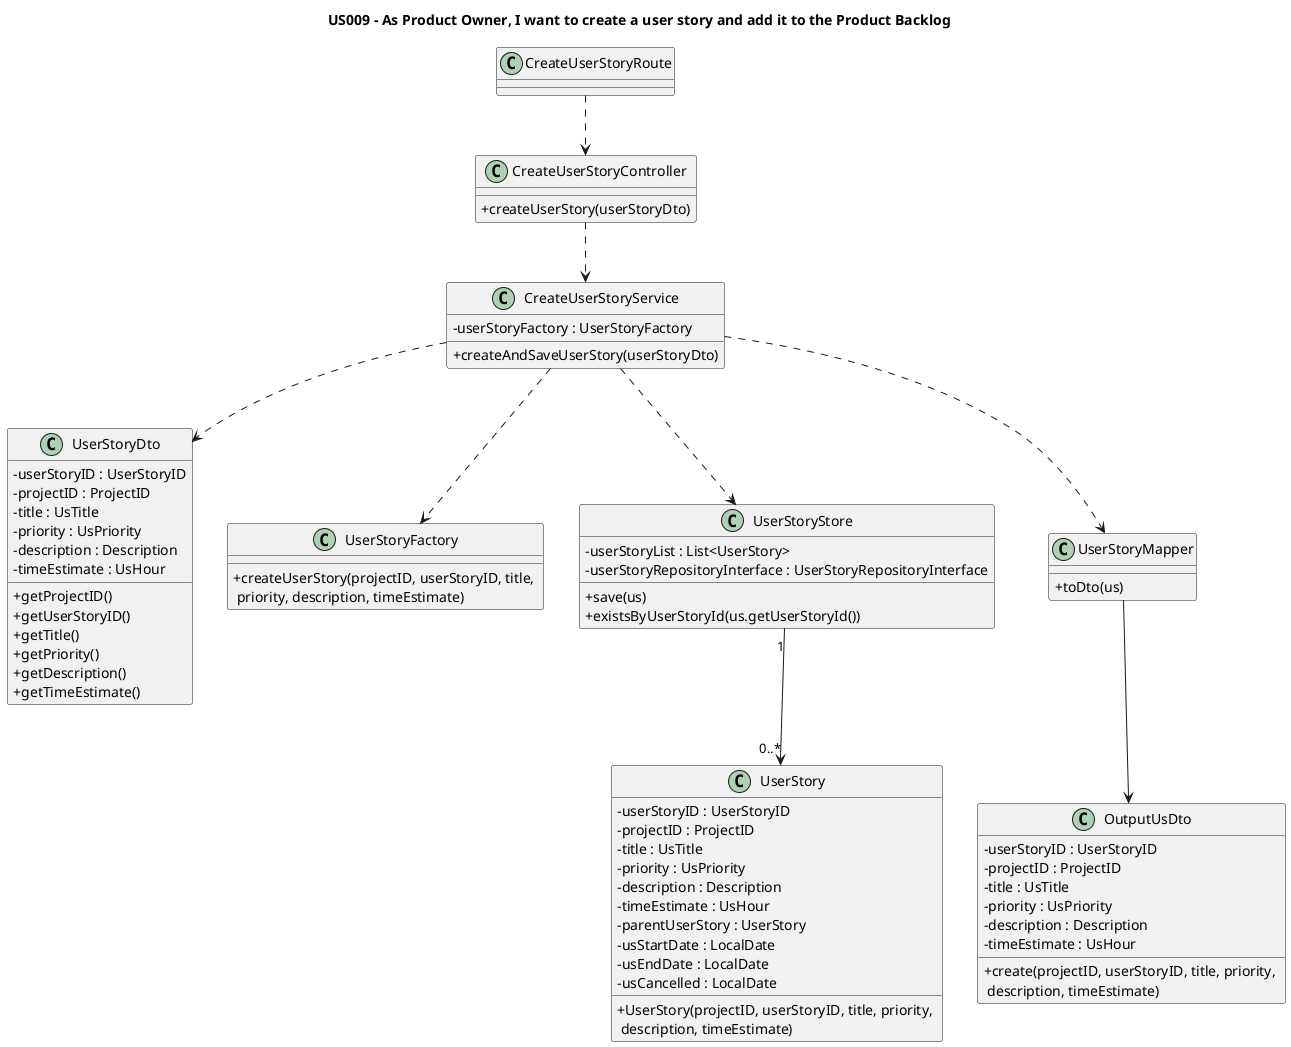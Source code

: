@startuml
'https://plantuml.com/class-diagram

'hide circle
skinparam classAttributeIconSize 0

title US009 - As Product Owner, I want to create a user story and add it to the Product Backlog

class CreateUserStoryRoute {

}

class CreateUserStoryController {
    +createUserStory(userStoryDto)
}



class CreateUserStoryService {
- userStoryFactory : UserStoryFactory
+createAndSaveUserStory(userStoryDto)

}

class UserStoryDto {
- userStoryID : UserStoryID
- projectID : ProjectID
- title : UsTitle
- priority : UsPriority
- description : Description
- timeEstimate : UsHour
+ getProjectID()
+ getUserStoryID()
+ getTitle()
+ getPriority()
+ getDescription()
+ getTimeEstimate()
'+ UserStoryDto(projectID, userStoryID, \n title, priority, description, timeEstimate))

}

class UserStoryFactory {
+createUserStory(projectID, userStoryID, title, \n priority, description, timeEstimate)


}


class UserStoryStore {
- userStoryList : List<UserStory>
-userStoryRepositoryInterface : UserStoryRepositoryInterface
+ save(us)
+ existsByUserStoryId(us.getUserStoryId())
}

class UserStory {
- userStoryID : UserStoryID
- projectID : ProjectID
- title : UsTitle
- priority : UsPriority
- description : Description
- timeEstimate : UsHour
- parentUserStory : UserStory
- usStartDate : LocalDate
- usEndDate : LocalDate
- usCancelled : LocalDate
+ UserStory(projectID, userStoryID, title, priority, \n description, timeEstimate)
}

class UserStoryMapper {
+ toDto(us)
}

class OutputUsDto {
- userStoryID : UserStoryID
- projectID : ProjectID
- title : UsTitle
- priority : UsPriority
- description : Description
- timeEstimate : UsHour
+create(projectID, userStoryID, title, priority, \n description, timeEstimate)
}

CreateUserStoryRoute ..> CreateUserStoryController

CreateUserStoryController..>CreateUserStoryService
CreateUserStoryService..>UserStoryDto
CreateUserStoryService..>UserStoryFactory
CreateUserStoryService..>UserStoryStore
CreateUserStoryService..>UserStoryMapper


UserStoryStore "1" -down-> "0..*" UserStory
UserStoryMapper -down->  OutputUsDto


@enduml